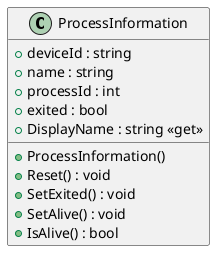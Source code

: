 @startuml
class ProcessInformation {
    + deviceId : string
    + name : string
    + processId : int
    + exited : bool
    + DisplayName : string <<get>>
    + ProcessInformation()
    + Reset() : void
    + SetExited() : void
    + SetAlive() : void
    + IsAlive() : bool
}
@enduml
